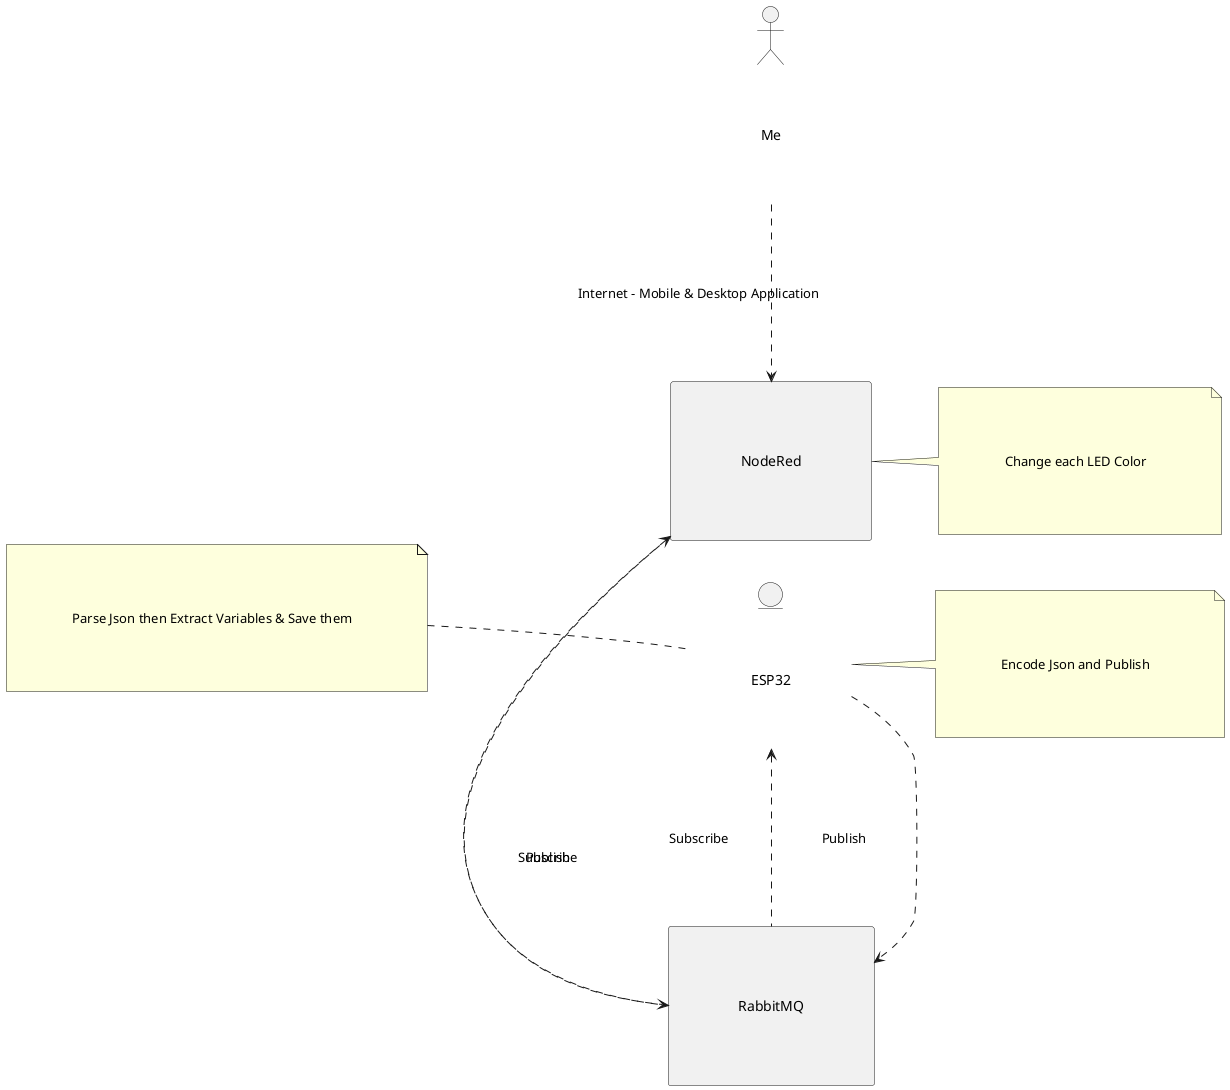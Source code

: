 @startuml name "MicroMote Control"
skinparam PackageStyle rect
skinparam Padding 60
left to right direction
scale 1
actor Me as Mobile
entity ESP32
rectangle NodeRed {
    Mobile .> (NodeRed) : Internet - Mobile & Desktop Application
}
rectangle "RabbitMQ"{
    (NodeRed) <. (RabbitMQ) : Subscribe
    (NodeRed) .> (RabbitMQ) : Publish
    ESP32 .> (RabbitMQ) : Publish
    ESP32 <. (RabbitMQ) : Subscribe
}
note right of NodeRed
Change each LED Color
endnote
note left of ESP32
Parse Json then Extract Variables & Save them
endnote
note right of ESP32
Encode Json and Publish
endnote
@enduml